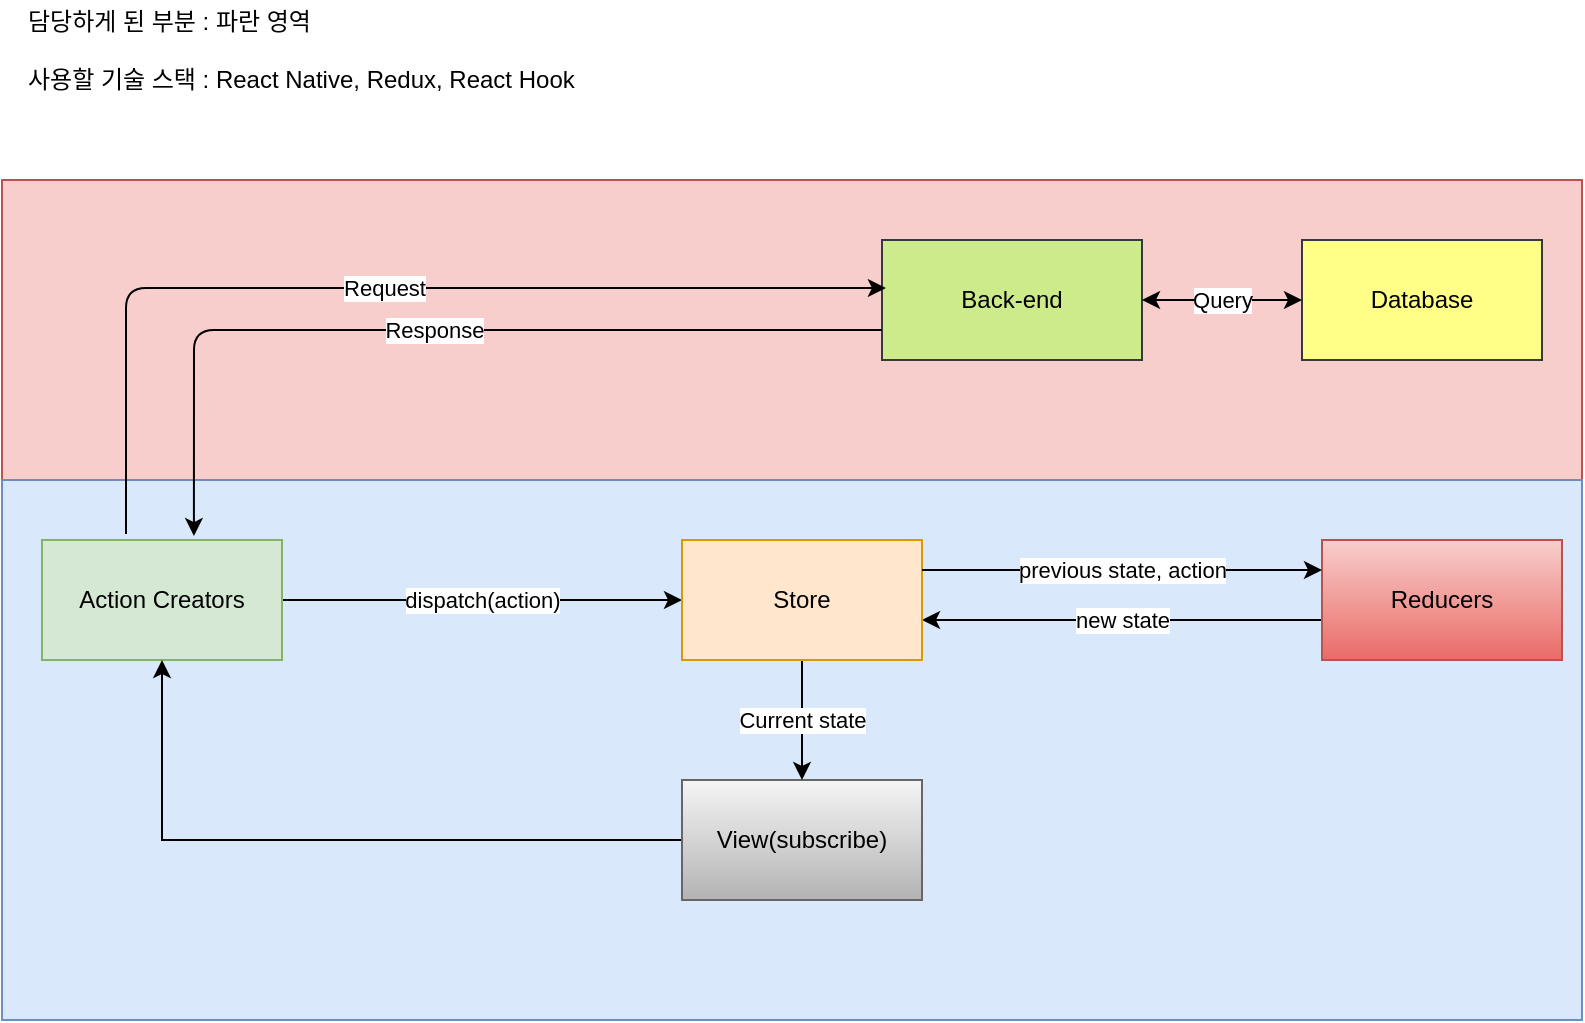 <mxfile version="13.9.2" type="github">
  <diagram id="kcubE7AzoGoV7CrWv991" name="Page-1">
    <mxGraphModel dx="2062" dy="1154" grid="1" gridSize="10" guides="1" tooltips="1" connect="1" arrows="1" fold="1" page="1" pageScale="1" pageWidth="827" pageHeight="1169" math="0" shadow="0">
      <root>
        <mxCell id="0" />
        <mxCell id="1" parent="0" />
        <mxCell id="8rB0itQ7nKYUP-GeUykg-1" value="" style="rounded=0;whiteSpace=wrap;html=1;fillColor=#f8cecc;strokeColor=#b85450;" vertex="1" parent="1">
          <mxGeometry x="19" y="200" width="790" height="150" as="geometry" />
        </mxCell>
        <mxCell id="8rB0itQ7nKYUP-GeUykg-2" value="" style="rounded=0;whiteSpace=wrap;html=1;fillColor=#dae8fc;strokeColor=#6c8ebf;" vertex="1" parent="1">
          <mxGeometry x="19" y="350" width="790" height="270" as="geometry" />
        </mxCell>
        <mxCell id="8rB0itQ7nKYUP-GeUykg-3" value="dispatch(action)" style="edgeStyle=orthogonalEdgeStyle;rounded=0;orthogonalLoop=1;jettySize=auto;html=1;entryX=0;entryY=0.5;entryDx=0;entryDy=0;" edge="1" parent="1" source="8rB0itQ7nKYUP-GeUykg-4" target="8rB0itQ7nKYUP-GeUykg-15">
          <mxGeometry relative="1" as="geometry" />
        </mxCell>
        <mxCell id="8rB0itQ7nKYUP-GeUykg-4" value="Action Creators" style="rounded=0;whiteSpace=wrap;html=1;fillColor=#d5e8d4;strokeColor=#82b366;" vertex="1" parent="1">
          <mxGeometry x="39" y="380" width="120" height="60" as="geometry" />
        </mxCell>
        <mxCell id="8rB0itQ7nKYUP-GeUykg-5" value="Back-end" style="rounded=0;whiteSpace=wrap;html=1;fillColor=#cdeb8b;strokeColor=#36393d;" vertex="1" parent="1">
          <mxGeometry x="459" y="230" width="130" height="60" as="geometry" />
        </mxCell>
        <mxCell id="8rB0itQ7nKYUP-GeUykg-6" value="Database" style="rounded=0;whiteSpace=wrap;html=1;fillColor=#ffff88;strokeColor=#36393d;" vertex="1" parent="1">
          <mxGeometry x="669" y="230" width="120" height="60" as="geometry" />
        </mxCell>
        <mxCell id="8rB0itQ7nKYUP-GeUykg-7" value="Query" style="endArrow=classic;startArrow=classic;html=1;entryX=0;entryY=0.5;entryDx=0;entryDy=0;exitX=1;exitY=0.5;exitDx=0;exitDy=0;" edge="1" parent="1" source="8rB0itQ7nKYUP-GeUykg-5" target="8rB0itQ7nKYUP-GeUykg-6">
          <mxGeometry width="50" height="50" relative="1" as="geometry">
            <mxPoint x="379" y="610" as="sourcePoint" />
            <mxPoint x="429" y="560" as="targetPoint" />
          </mxGeometry>
        </mxCell>
        <mxCell id="8rB0itQ7nKYUP-GeUykg-8" value="Response" style="endArrow=classic;html=1;exitX=0;exitY=0.75;exitDx=0;exitDy=0;entryX=0.633;entryY=-0.033;entryDx=0;entryDy=0;entryPerimeter=0;" edge="1" parent="1" source="8rB0itQ7nKYUP-GeUykg-5" target="8rB0itQ7nKYUP-GeUykg-4">
          <mxGeometry width="50" height="50" relative="1" as="geometry">
            <mxPoint x="379" y="610" as="sourcePoint" />
            <mxPoint x="114" y="320" as="targetPoint" />
            <Array as="points">
              <mxPoint x="115" y="275" />
            </Array>
          </mxGeometry>
        </mxCell>
        <mxCell id="8rB0itQ7nKYUP-GeUykg-9" value="Request" style="endArrow=classic;html=1;entryX=0.015;entryY=0.4;entryDx=0;entryDy=0;entryPerimeter=0;exitX=0.35;exitY=-0.05;exitDx=0;exitDy=0;exitPerimeter=0;" edge="1" parent="1" source="8rB0itQ7nKYUP-GeUykg-4" target="8rB0itQ7nKYUP-GeUykg-5">
          <mxGeometry width="50" height="50" relative="1" as="geometry">
            <mxPoint x="89" y="340" as="sourcePoint" />
            <mxPoint x="459" y="160" as="targetPoint" />
            <Array as="points">
              <mxPoint x="81" y="254" />
            </Array>
          </mxGeometry>
        </mxCell>
        <mxCell id="8rB0itQ7nKYUP-GeUykg-10" style="edgeStyle=orthogonalEdgeStyle;rounded=0;orthogonalLoop=1;jettySize=auto;html=1;exitX=0;exitY=0.5;exitDx=0;exitDy=0;" edge="1" parent="1" source="8rB0itQ7nKYUP-GeUykg-11" target="8rB0itQ7nKYUP-GeUykg-4">
          <mxGeometry relative="1" as="geometry" />
        </mxCell>
        <mxCell id="8rB0itQ7nKYUP-GeUykg-11" value="View(subscribe)" style="rounded=0;whiteSpace=wrap;html=1;gradientColor=#b3b3b3;fillColor=#f5f5f5;strokeColor=#666666;" vertex="1" parent="1">
          <mxGeometry x="359" y="500" width="120" height="60" as="geometry" />
        </mxCell>
        <mxCell id="8rB0itQ7nKYUP-GeUykg-12" value="new state" style="edgeStyle=orthogonalEdgeStyle;rounded=0;orthogonalLoop=1;jettySize=auto;html=1;" edge="1" parent="1" source="8rB0itQ7nKYUP-GeUykg-13" target="8rB0itQ7nKYUP-GeUykg-15">
          <mxGeometry relative="1" as="geometry">
            <Array as="points">
              <mxPoint x="559" y="420" />
              <mxPoint x="559" y="420" />
            </Array>
          </mxGeometry>
        </mxCell>
        <mxCell id="8rB0itQ7nKYUP-GeUykg-13" value="Reducers" style="rounded=0;whiteSpace=wrap;html=1;gradientColor=#ea6b66;fillColor=#f8cecc;strokeColor=#b85450;" vertex="1" parent="1">
          <mxGeometry x="679" y="380" width="120" height="60" as="geometry" />
        </mxCell>
        <mxCell id="8rB0itQ7nKYUP-GeUykg-14" value="Current state" style="edgeStyle=orthogonalEdgeStyle;rounded=0;orthogonalLoop=1;jettySize=auto;html=1;" edge="1" parent="1" source="8rB0itQ7nKYUP-GeUykg-15" target="8rB0itQ7nKYUP-GeUykg-11">
          <mxGeometry relative="1" as="geometry" />
        </mxCell>
        <mxCell id="8rB0itQ7nKYUP-GeUykg-15" value="Store" style="rounded=0;whiteSpace=wrap;html=1;fillColor=#ffe6cc;strokeColor=#d79b00;" vertex="1" parent="1">
          <mxGeometry x="359" y="380" width="120" height="60" as="geometry" />
        </mxCell>
        <mxCell id="8rB0itQ7nKYUP-GeUykg-16" value="previous state, action" style="endArrow=classic;html=1;entryX=0;entryY=0.25;entryDx=0;entryDy=0;exitX=1;exitY=0.25;exitDx=0;exitDy=0;" edge="1" parent="1" source="8rB0itQ7nKYUP-GeUykg-15" target="8rB0itQ7nKYUP-GeUykg-13">
          <mxGeometry width="50" height="50" relative="1" as="geometry">
            <mxPoint x="379" y="600" as="sourcePoint" />
            <mxPoint x="429" y="550" as="targetPoint" />
          </mxGeometry>
        </mxCell>
        <mxCell id="8rB0itQ7nKYUP-GeUykg-17" value="담당하게 된 부분 : 파란 영역&lt;br&gt;&lt;br&gt;사용할 기술 스택 : React Native, Redux, React Hook" style="text;html=1;strokeColor=none;fillColor=none;align=left;verticalAlign=middle;whiteSpace=wrap;rounded=0;" vertex="1" parent="1">
          <mxGeometry x="30" y="110" width="300" height="50" as="geometry" />
        </mxCell>
      </root>
    </mxGraphModel>
  </diagram>
</mxfile>
